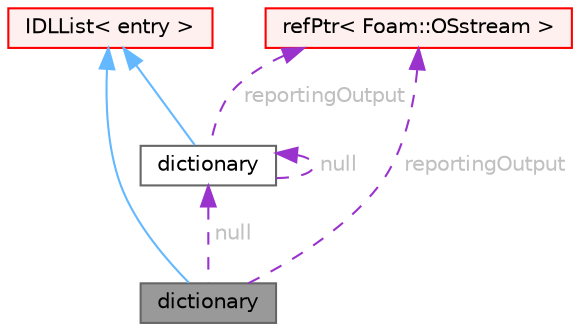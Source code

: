 digraph "dictionary"
{
 // LATEX_PDF_SIZE
  bgcolor="transparent";
  edge [fontname=Helvetica,fontsize=10,labelfontname=Helvetica,labelfontsize=10];
  node [fontname=Helvetica,fontsize=10,shape=box,height=0.2,width=0.4];
  Node1 [id="Node000001",label="dictionary",height=0.2,width=0.4,color="gray40", fillcolor="grey60", style="filled", fontcolor="black",tooltip="A list of keyword definitions, which are a keyword followed by a number of values (eg,..."];
  Node2 -> Node1 [id="edge1_Node000001_Node000002",dir="back",color="steelblue1",style="solid",tooltip=" "];
  Node2 [id="Node000002",label="IDLList\< entry \>",height=0.2,width=0.4,color="red", fillcolor="#FFF0F0", style="filled",URL="$classFoam_1_1ILList.html",tooltip="Template class for intrusive linked lists."];
  Node5 -> Node1 [id="edge2_Node000001_Node000005",dir="back",color="darkorchid3",style="dashed",tooltip=" ",label=" null",fontcolor="grey" ];
  Node5 [id="Node000005",label="dictionary",height=0.2,width=0.4,color="gray40", fillcolor="white", style="filled",URL="$classFoam_1_1dictionary.html",tooltip="A list of keyword definitions, which are a keyword followed by a number of values (eg,..."];
  Node2 -> Node5 [id="edge3_Node000005_Node000002",dir="back",color="steelblue1",style="solid",tooltip=" "];
  Node5 -> Node5 [id="edge4_Node000005_Node000005",dir="back",color="darkorchid3",style="dashed",tooltip=" ",label=" null",fontcolor="grey" ];
  Node6 -> Node5 [id="edge5_Node000005_Node000006",dir="back",color="darkorchid3",style="dashed",tooltip=" ",label=" reportingOutput",fontcolor="grey" ];
  Node6 [id="Node000006",label="refPtr\< Foam::OSstream \>",height=0.2,width=0.4,color="red", fillcolor="#FFF0F0", style="filled",URL="$classFoam_1_1refPtr.html",tooltip=" "];
  Node6 -> Node1 [id="edge6_Node000001_Node000006",dir="back",color="darkorchid3",style="dashed",tooltip=" ",label=" reportingOutput",fontcolor="grey" ];
}
